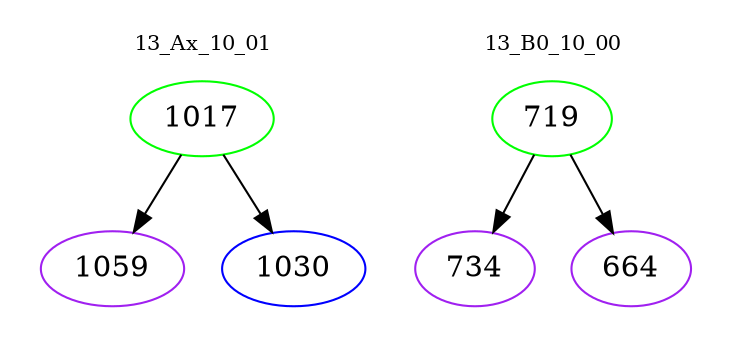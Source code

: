 digraph{
subgraph cluster_0 {
color = white
label = "13_Ax_10_01";
fontsize=10;
T0_1017 [label="1017", color="green"]
T0_1017 -> T0_1059 [color="black"]
T0_1059 [label="1059", color="purple"]
T0_1017 -> T0_1030 [color="black"]
T0_1030 [label="1030", color="blue"]
}
subgraph cluster_1 {
color = white
label = "13_B0_10_00";
fontsize=10;
T1_719 [label="719", color="green"]
T1_719 -> T1_734 [color="black"]
T1_734 [label="734", color="purple"]
T1_719 -> T1_664 [color="black"]
T1_664 [label="664", color="purple"]
}
}
